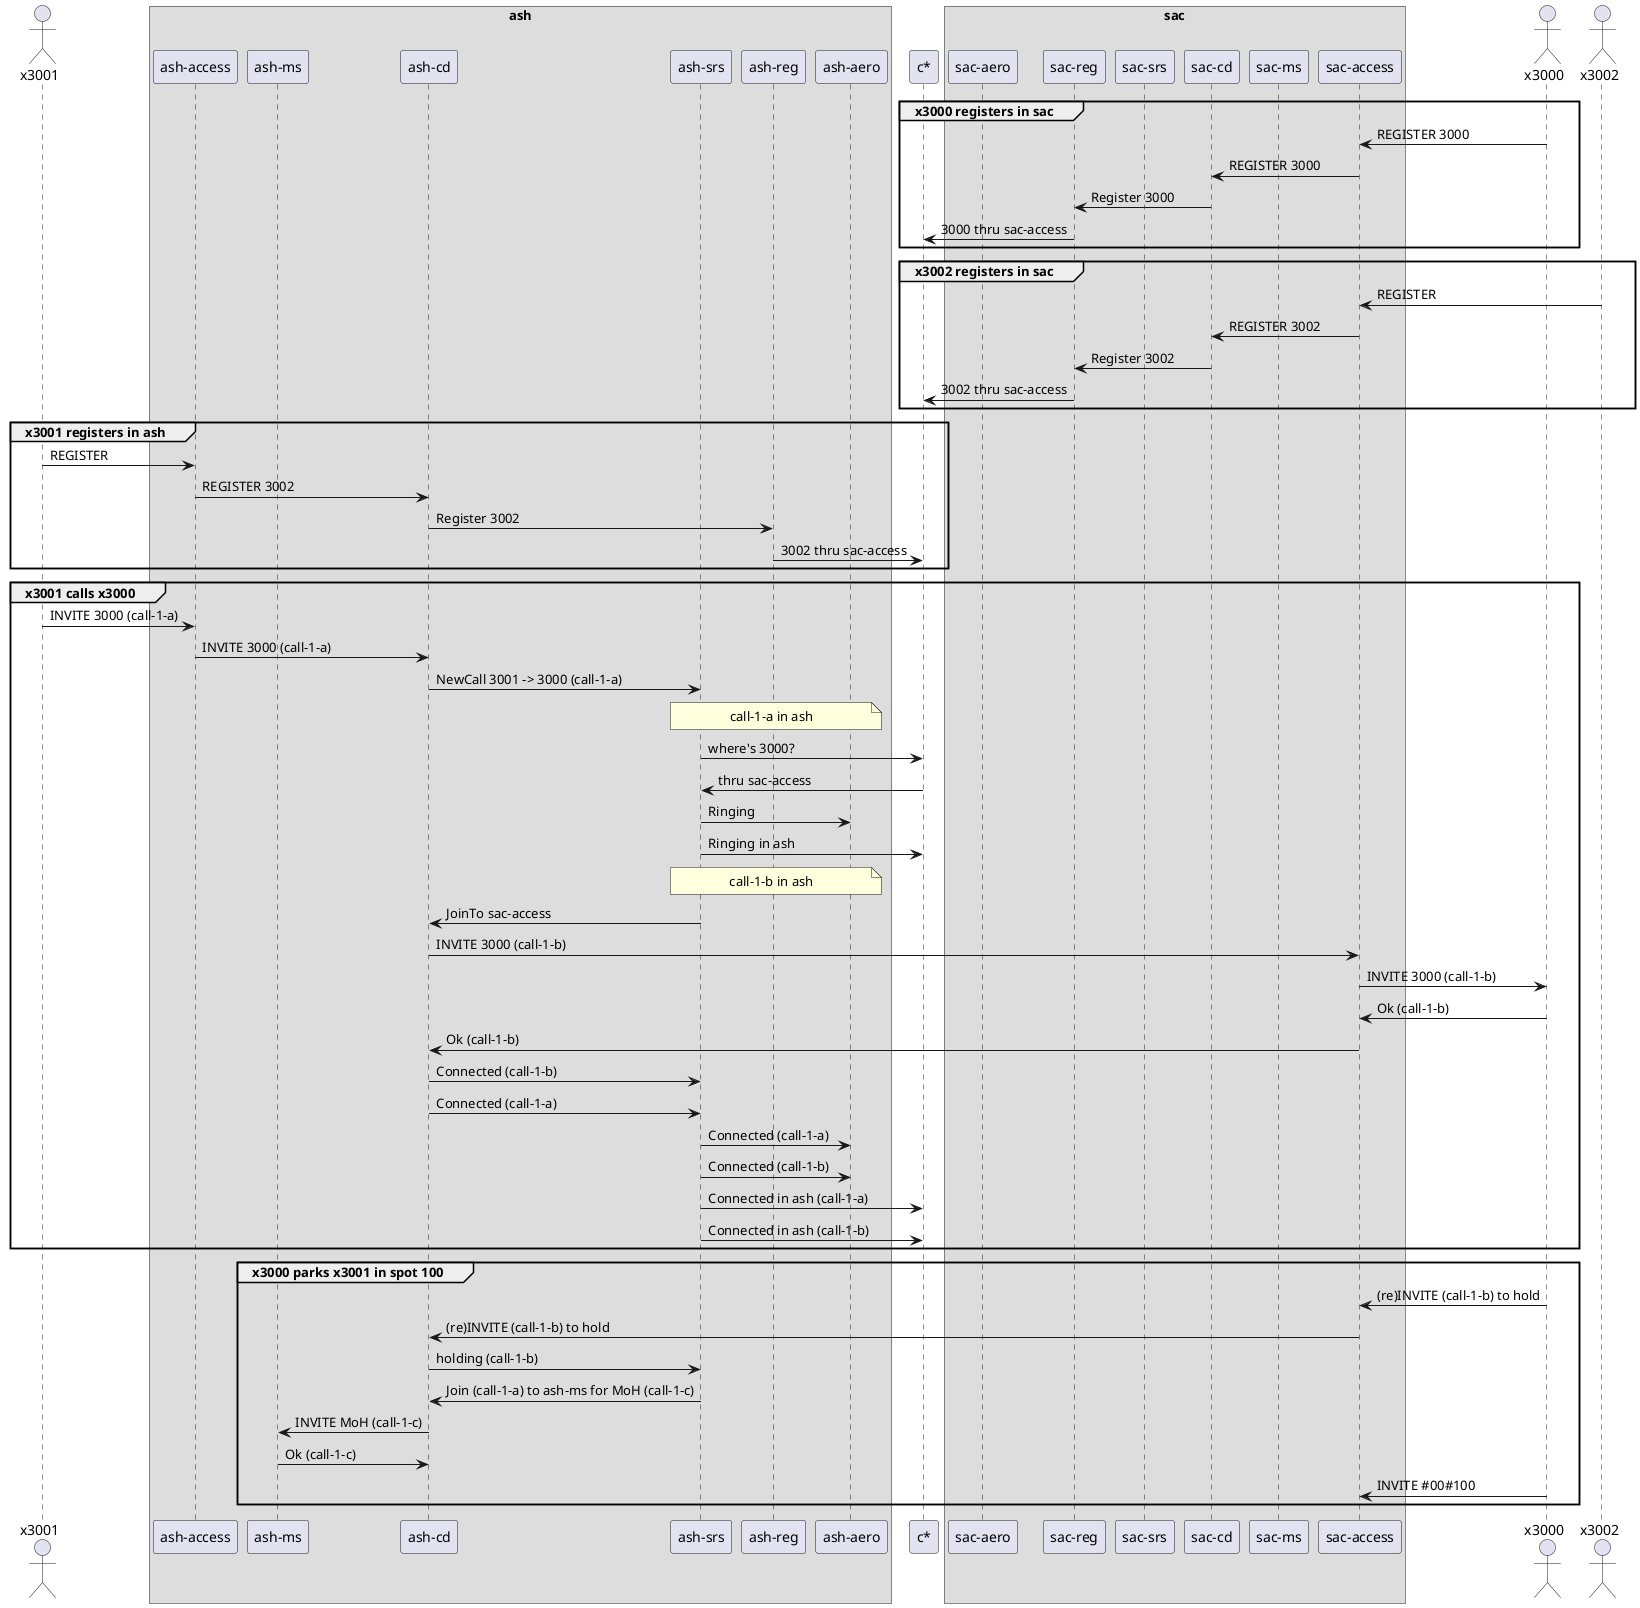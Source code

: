 @startuml
'https://plantuml.com/sequence-diagram

actor "x3001" as x3001

box ash
    participant "ash-access" as asbca
    participant "ash-ms" as ams
    participant "ash-cd" as acd
    participant "ash-srs" as asrs
    participant "ash-reg" as areg
    participant "ash-aero" as aaero
end box

participant "c*" as c

box sac
    participant "sac-aero" as saero
    participant "sac-reg" as sreg
    participant "sac-srs" as ssrs
    participant "sac-cd" as scd
    participant "sac-ms" as sms
    participant "sac-access" as ssbca
end box

actor "x3000" as x3000
actor "x3002" as x3002

group x3000 registers in sac
    x3000 -> ssbca: REGISTER 3000
    ssbca -> scd: REGISTER 3000
    scd -> sreg: Register 3000
    sreg -> c: 3000 thru sac-access
end group

group x3002 registers in sac
    x3002 -> ssbca: REGISTER
    ssbca -> scd: REGISTER 3002
    scd -> sreg: Register 3002
    sreg -> c: 3002 thru sac-access
end group

group x3001 registers in ash
    x3001 -> asbca: REGISTER
    asbca -> acd: REGISTER 3002
    acd -> areg: Register 3002
    areg -> c: 3002 thru sac-access
end group

group x3001 calls x3000
    x3001 -> asbca: INVITE 3000 (call-1-a)
    asbca -> acd: INVITE 3000 (call-1-a)
    acd -> asrs: NewCall 3001 -> 3000 (call-1-a)
    note over asrs, aaero
        call-1-a in ash
    end note
    asrs -> c: where's 3000?
    c -> asrs: thru sac-access
    asrs -> aaero: Ringing
    asrs -> c: Ringing in ash
    note over asrs, aaero
        call-1-b in ash
    end note
    asrs -> acd: JoinTo sac-access
    acd -> ssbca: INVITE 3000 (call-1-b)
    ssbca -> x3000: INVITE 3000 (call-1-b)
    x3000 -> ssbca: Ok (call-1-b)
    ssbca -> acd: Ok (call-1-b)
    acd -> asrs: Connected (call-1-b)
    acd -> asrs: Connected (call-1-a)
    asrs -> aaero: Connected (call-1-a)
    asrs -> aaero: Connected (call-1-b)
    asrs -> c: Connected in ash (call-1-a)
    asrs -> c: Connected in ash (call-1-b)
end group

group x3000 parks x3001 in spot 100
    x3000 -> ssbca: (re)INVITE (call-1-b) to hold
    ssbca -> acd: (re)INVITE (call-1-b) to hold
    acd -> asrs: holding (call-1-b)
    asrs -> acd: Join (call-1-a) to ash-ms for MoH (call-1-c)
    acd -> ams: INVITE MoH (call-1-c)
    ams -> acd: Ok (call-1-c)

    x3000 -> ssbca: INVITE #00#100
end group

@enduml